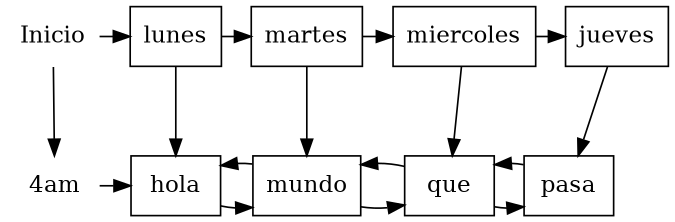 digraph G{
ranksep=.75; size= "4.5,4.5";
{node [shape = plaintext,font=16];
"Inicio"->"4am"
"4am";}node [shape=box];{ rank = same; "Inicio"->"lunes"->"martes"->"miercoles"->"jueves";}{rank =same;"4am"->"hola"->"mundo";
"mundo"->"hola";
"mundo"->"que";
"que"->"mundo";
"que"->"pasa";
"pasa"->"que";
}
"lunes"->"hola";
"martes"->"mundo";
"miercoles"->"que";
"jueves"->"pasa";
}